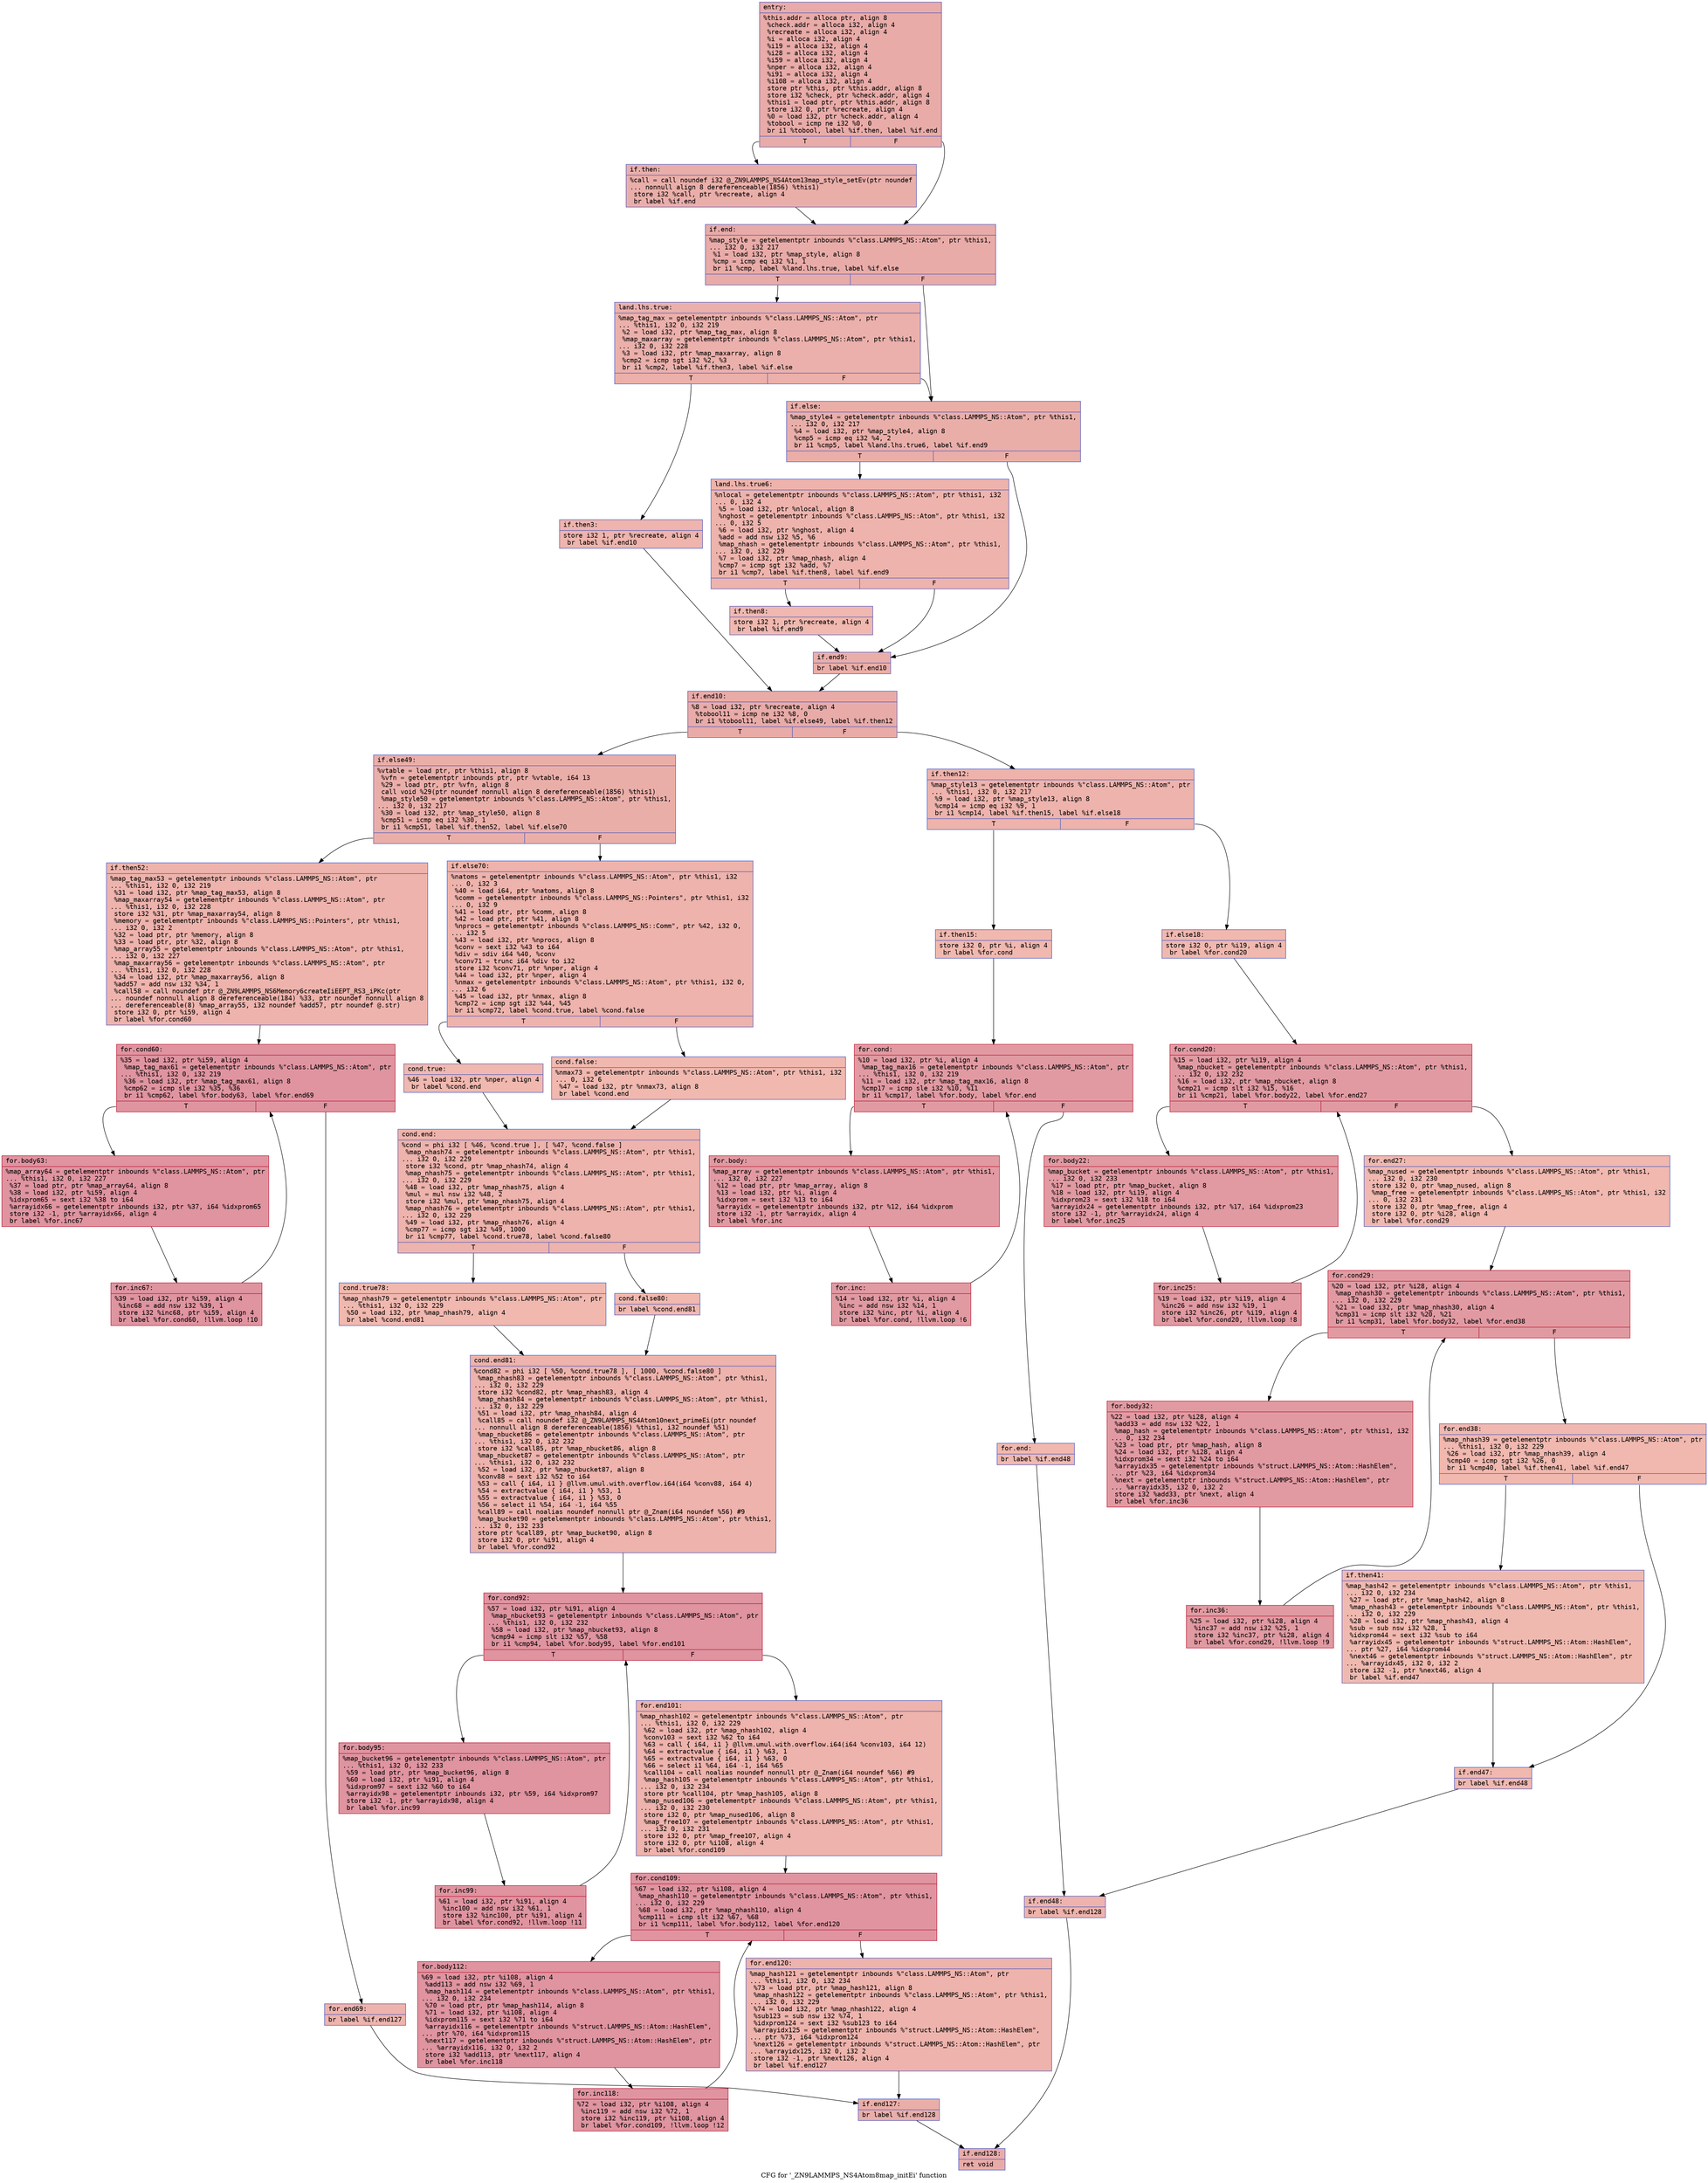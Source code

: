 digraph "CFG for '_ZN9LAMMPS_NS4Atom8map_initEi' function" {
	label="CFG for '_ZN9LAMMPS_NS4Atom8map_initEi' function";

	Node0x562d54253dd0 [shape=record,color="#3d50c3ff", style=filled, fillcolor="#cc403a70" fontname="Courier",label="{entry:\l|  %this.addr = alloca ptr, align 8\l  %check.addr = alloca i32, align 4\l  %recreate = alloca i32, align 4\l  %i = alloca i32, align 4\l  %i19 = alloca i32, align 4\l  %i28 = alloca i32, align 4\l  %i59 = alloca i32, align 4\l  %nper = alloca i32, align 4\l  %i91 = alloca i32, align 4\l  %i108 = alloca i32, align 4\l  store ptr %this, ptr %this.addr, align 8\l  store i32 %check, ptr %check.addr, align 4\l  %this1 = load ptr, ptr %this.addr, align 8\l  store i32 0, ptr %recreate, align 4\l  %0 = load i32, ptr %check.addr, align 4\l  %tobool = icmp ne i32 %0, 0\l  br i1 %tobool, label %if.then, label %if.end\l|{<s0>T|<s1>F}}"];
	Node0x562d54253dd0:s0 -> Node0x562d54255680[tooltip="entry -> if.then\nProbability 62.50%" ];
	Node0x562d54253dd0:s1 -> Node0x562d542556f0[tooltip="entry -> if.end\nProbability 37.50%" ];
	Node0x562d54255680 [shape=record,color="#3d50c3ff", style=filled, fillcolor="#d0473d70" fontname="Courier",label="{if.then:\l|  %call = call noundef i32 @_ZN9LAMMPS_NS4Atom13map_style_setEv(ptr noundef\l... nonnull align 8 dereferenceable(1856) %this1)\l  store i32 %call, ptr %recreate, align 4\l  br label %if.end\l}"];
	Node0x562d54255680 -> Node0x562d542556f0[tooltip="if.then -> if.end\nProbability 100.00%" ];
	Node0x562d542556f0 [shape=record,color="#3d50c3ff", style=filled, fillcolor="#cc403a70" fontname="Courier",label="{if.end:\l|  %map_style = getelementptr inbounds %\"class.LAMMPS_NS::Atom\", ptr %this1,\l... i32 0, i32 217\l  %1 = load i32, ptr %map_style, align 8\l  %cmp = icmp eq i32 %1, 1\l  br i1 %cmp, label %land.lhs.true, label %if.else\l|{<s0>T|<s1>F}}"];
	Node0x562d542556f0:s0 -> Node0x562d54256740[tooltip="if.end -> land.lhs.true\nProbability 50.00%" ];
	Node0x562d542556f0:s1 -> Node0x562d542567c0[tooltip="if.end -> if.else\nProbability 50.00%" ];
	Node0x562d54256740 [shape=record,color="#3d50c3ff", style=filled, fillcolor="#d24b4070" fontname="Courier",label="{land.lhs.true:\l|  %map_tag_max = getelementptr inbounds %\"class.LAMMPS_NS::Atom\", ptr\l... %this1, i32 0, i32 219\l  %2 = load i32, ptr %map_tag_max, align 8\l  %map_maxarray = getelementptr inbounds %\"class.LAMMPS_NS::Atom\", ptr %this1,\l... i32 0, i32 228\l  %3 = load i32, ptr %map_maxarray, align 8\l  %cmp2 = icmp sgt i32 %2, %3\l  br i1 %cmp2, label %if.then3, label %if.else\l|{<s0>T|<s1>F}}"];
	Node0x562d54256740:s0 -> Node0x562d54257050[tooltip="land.lhs.true -> if.then3\nProbability 50.00%" ];
	Node0x562d54256740:s1 -> Node0x562d542567c0[tooltip="land.lhs.true -> if.else\nProbability 50.00%" ];
	Node0x562d54257050 [shape=record,color="#3d50c3ff", style=filled, fillcolor="#d8564670" fontname="Courier",label="{if.then3:\l|  store i32 1, ptr %recreate, align 4\l  br label %if.end10\l}"];
	Node0x562d54257050 -> Node0x562d54257220[tooltip="if.then3 -> if.end10\nProbability 100.00%" ];
	Node0x562d542567c0 [shape=record,color="#3d50c3ff", style=filled, fillcolor="#d0473d70" fontname="Courier",label="{if.else:\l|  %map_style4 = getelementptr inbounds %\"class.LAMMPS_NS::Atom\", ptr %this1,\l... i32 0, i32 217\l  %4 = load i32, ptr %map_style4, align 8\l  %cmp5 = icmp eq i32 %4, 2\l  br i1 %cmp5, label %land.lhs.true6, label %if.end9\l|{<s0>T|<s1>F}}"];
	Node0x562d542567c0:s0 -> Node0x562d54257560[tooltip="if.else -> land.lhs.true6\nProbability 50.00%" ];
	Node0x562d542567c0:s1 -> Node0x562d542575e0[tooltip="if.else -> if.end9\nProbability 50.00%" ];
	Node0x562d54257560 [shape=record,color="#3d50c3ff", style=filled, fillcolor="#d6524470" fontname="Courier",label="{land.lhs.true6:\l|  %nlocal = getelementptr inbounds %\"class.LAMMPS_NS::Atom\", ptr %this1, i32\l... 0, i32 4\l  %5 = load i32, ptr %nlocal, align 8\l  %nghost = getelementptr inbounds %\"class.LAMMPS_NS::Atom\", ptr %this1, i32\l... 0, i32 5\l  %6 = load i32, ptr %nghost, align 4\l  %add = add nsw i32 %5, %6\l  %map_nhash = getelementptr inbounds %\"class.LAMMPS_NS::Atom\", ptr %this1,\l... i32 0, i32 229\l  %7 = load i32, ptr %map_nhash, align 4\l  %cmp7 = icmp sgt i32 %add, %7\l  br i1 %cmp7, label %if.then8, label %if.end9\l|{<s0>T|<s1>F}}"];
	Node0x562d54257560:s0 -> Node0x562d54257d80[tooltip="land.lhs.true6 -> if.then8\nProbability 50.00%" ];
	Node0x562d54257560:s1 -> Node0x562d542575e0[tooltip="land.lhs.true6 -> if.end9\nProbability 50.00%" ];
	Node0x562d54257d80 [shape=record,color="#3d50c3ff", style=filled, fillcolor="#dc5d4a70" fontname="Courier",label="{if.then8:\l|  store i32 1, ptr %recreate, align 4\l  br label %if.end9\l}"];
	Node0x562d54257d80 -> Node0x562d542575e0[tooltip="if.then8 -> if.end9\nProbability 100.00%" ];
	Node0x562d542575e0 [shape=record,color="#3d50c3ff", style=filled, fillcolor="#d0473d70" fontname="Courier",label="{if.end9:\l|  br label %if.end10\l}"];
	Node0x562d542575e0 -> Node0x562d54257220[tooltip="if.end9 -> if.end10\nProbability 100.00%" ];
	Node0x562d54257220 [shape=record,color="#3d50c3ff", style=filled, fillcolor="#cc403a70" fontname="Courier",label="{if.end10:\l|  %8 = load i32, ptr %recreate, align 4\l  %tobool11 = icmp ne i32 %8, 0\l  br i1 %tobool11, label %if.else49, label %if.then12\l|{<s0>T|<s1>F}}"];
	Node0x562d54257220:s0 -> Node0x562d54258170[tooltip="if.end10 -> if.else49\nProbability 62.50%" ];
	Node0x562d54257220:s1 -> Node0x562d542581f0[tooltip="if.end10 -> if.then12\nProbability 37.50%" ];
	Node0x562d542581f0 [shape=record,color="#3d50c3ff", style=filled, fillcolor="#d6524470" fontname="Courier",label="{if.then12:\l|  %map_style13 = getelementptr inbounds %\"class.LAMMPS_NS::Atom\", ptr\l... %this1, i32 0, i32 217\l  %9 = load i32, ptr %map_style13, align 8\l  %cmp14 = icmp eq i32 %9, 1\l  br i1 %cmp14, label %if.then15, label %if.else18\l|{<s0>T|<s1>F}}"];
	Node0x562d542581f0:s0 -> Node0x562d54258d50[tooltip="if.then12 -> if.then15\nProbability 50.00%" ];
	Node0x562d542581f0:s1 -> Node0x562d54258dd0[tooltip="if.then12 -> if.else18\nProbability 50.00%" ];
	Node0x562d54258d50 [shape=record,color="#3d50c3ff", style=filled, fillcolor="#dc5d4a70" fontname="Courier",label="{if.then15:\l|  store i32 0, ptr %i, align 4\l  br label %for.cond\l}"];
	Node0x562d54258d50 -> Node0x562d54258fa0[tooltip="if.then15 -> for.cond\nProbability 100.00%" ];
	Node0x562d54258fa0 [shape=record,color="#b70d28ff", style=filled, fillcolor="#bb1b2c70" fontname="Courier",label="{for.cond:\l|  %10 = load i32, ptr %i, align 4\l  %map_tag_max16 = getelementptr inbounds %\"class.LAMMPS_NS::Atom\", ptr\l... %this1, i32 0, i32 219\l  %11 = load i32, ptr %map_tag_max16, align 8\l  %cmp17 = icmp sle i32 %10, %11\l  br i1 %cmp17, label %for.body, label %for.end\l|{<s0>T|<s1>F}}"];
	Node0x562d54258fa0:s0 -> Node0x562d54259330[tooltip="for.cond -> for.body\nProbability 96.88%" ];
	Node0x562d54258fa0:s1 -> Node0x562d542593b0[tooltip="for.cond -> for.end\nProbability 3.12%" ];
	Node0x562d54259330 [shape=record,color="#b70d28ff", style=filled, fillcolor="#bb1b2c70" fontname="Courier",label="{for.body:\l|  %map_array = getelementptr inbounds %\"class.LAMMPS_NS::Atom\", ptr %this1,\l... i32 0, i32 227\l  %12 = load ptr, ptr %map_array, align 8\l  %13 = load i32, ptr %i, align 4\l  %idxprom = sext i32 %13 to i64\l  %arrayidx = getelementptr inbounds i32, ptr %12, i64 %idxprom\l  store i32 -1, ptr %arrayidx, align 4\l  br label %for.inc\l}"];
	Node0x562d54259330 -> Node0x562d54259fa0[tooltip="for.body -> for.inc\nProbability 100.00%" ];
	Node0x562d54259fa0 [shape=record,color="#b70d28ff", style=filled, fillcolor="#bb1b2c70" fontname="Courier",label="{for.inc:\l|  %14 = load i32, ptr %i, align 4\l  %inc = add nsw i32 %14, 1\l  store i32 %inc, ptr %i, align 4\l  br label %for.cond, !llvm.loop !6\l}"];
	Node0x562d54259fa0 -> Node0x562d54258fa0[tooltip="for.inc -> for.cond\nProbability 100.00%" ];
	Node0x562d542593b0 [shape=record,color="#3d50c3ff", style=filled, fillcolor="#dc5d4a70" fontname="Courier",label="{for.end:\l|  br label %if.end48\l}"];
	Node0x562d542593b0 -> Node0x562d5425ae20[tooltip="for.end -> if.end48\nProbability 100.00%" ];
	Node0x562d54258dd0 [shape=record,color="#3d50c3ff", style=filled, fillcolor="#dc5d4a70" fontname="Courier",label="{if.else18:\l|  store i32 0, ptr %i19, align 4\l  br label %for.cond20\l}"];
	Node0x562d54258dd0 -> Node0x562d5425afb0[tooltip="if.else18 -> for.cond20\nProbability 100.00%" ];
	Node0x562d5425afb0 [shape=record,color="#b70d28ff", style=filled, fillcolor="#bb1b2c70" fontname="Courier",label="{for.cond20:\l|  %15 = load i32, ptr %i19, align 4\l  %map_nbucket = getelementptr inbounds %\"class.LAMMPS_NS::Atom\", ptr %this1,\l... i32 0, i32 232\l  %16 = load i32, ptr %map_nbucket, align 8\l  %cmp21 = icmp slt i32 %15, %16\l  br i1 %cmp21, label %for.body22, label %for.end27\l|{<s0>T|<s1>F}}"];
	Node0x562d5425afb0:s0 -> Node0x562d5425b370[tooltip="for.cond20 -> for.body22\nProbability 96.88%" ];
	Node0x562d5425afb0:s1 -> Node0x562d5425b3f0[tooltip="for.cond20 -> for.end27\nProbability 3.12%" ];
	Node0x562d5425b370 [shape=record,color="#b70d28ff", style=filled, fillcolor="#bb1b2c70" fontname="Courier",label="{for.body22:\l|  %map_bucket = getelementptr inbounds %\"class.LAMMPS_NS::Atom\", ptr %this1,\l... i32 0, i32 233\l  %17 = load ptr, ptr %map_bucket, align 8\l  %18 = load i32, ptr %i19, align 4\l  %idxprom23 = sext i32 %18 to i64\l  %arrayidx24 = getelementptr inbounds i32, ptr %17, i64 %idxprom23\l  store i32 -1, ptr %arrayidx24, align 4\l  br label %for.inc25\l}"];
	Node0x562d5425b370 -> Node0x562d5425b950[tooltip="for.body22 -> for.inc25\nProbability 100.00%" ];
	Node0x562d5425b950 [shape=record,color="#b70d28ff", style=filled, fillcolor="#bb1b2c70" fontname="Courier",label="{for.inc25:\l|  %19 = load i32, ptr %i19, align 4\l  %inc26 = add nsw i32 %19, 1\l  store i32 %inc26, ptr %i19, align 4\l  br label %for.cond20, !llvm.loop !8\l}"];
	Node0x562d5425b950 -> Node0x562d5425afb0[tooltip="for.inc25 -> for.cond20\nProbability 100.00%" ];
	Node0x562d5425b3f0 [shape=record,color="#3d50c3ff", style=filled, fillcolor="#dc5d4a70" fontname="Courier",label="{for.end27:\l|  %map_nused = getelementptr inbounds %\"class.LAMMPS_NS::Atom\", ptr %this1,\l... i32 0, i32 230\l  store i32 0, ptr %map_nused, align 8\l  %map_free = getelementptr inbounds %\"class.LAMMPS_NS::Atom\", ptr %this1, i32\l... 0, i32 231\l  store i32 0, ptr %map_free, align 4\l  store i32 0, ptr %i28, align 4\l  br label %for.cond29\l}"];
	Node0x562d5425b3f0 -> Node0x562d5425c1f0[tooltip="for.end27 -> for.cond29\nProbability 100.00%" ];
	Node0x562d5425c1f0 [shape=record,color="#b70d28ff", style=filled, fillcolor="#bb1b2c70" fontname="Courier",label="{for.cond29:\l|  %20 = load i32, ptr %i28, align 4\l  %map_nhash30 = getelementptr inbounds %\"class.LAMMPS_NS::Atom\", ptr %this1,\l... i32 0, i32 229\l  %21 = load i32, ptr %map_nhash30, align 4\l  %cmp31 = icmp slt i32 %20, %21\l  br i1 %cmp31, label %for.body32, label %for.end38\l|{<s0>T|<s1>F}}"];
	Node0x562d5425c1f0:s0 -> Node0x562d5425c580[tooltip="for.cond29 -> for.body32\nProbability 96.88%" ];
	Node0x562d5425c1f0:s1 -> Node0x562d5425c600[tooltip="for.cond29 -> for.end38\nProbability 3.12%" ];
	Node0x562d5425c580 [shape=record,color="#b70d28ff", style=filled, fillcolor="#bb1b2c70" fontname="Courier",label="{for.body32:\l|  %22 = load i32, ptr %i28, align 4\l  %add33 = add nsw i32 %22, 1\l  %map_hash = getelementptr inbounds %\"class.LAMMPS_NS::Atom\", ptr %this1, i32\l... 0, i32 234\l  %23 = load ptr, ptr %map_hash, align 8\l  %24 = load i32, ptr %i28, align 4\l  %idxprom34 = sext i32 %24 to i64\l  %arrayidx35 = getelementptr inbounds %\"struct.LAMMPS_NS::Atom::HashElem\",\l... ptr %23, i64 %idxprom34\l  %next = getelementptr inbounds %\"struct.LAMMPS_NS::Atom::HashElem\", ptr\l... %arrayidx35, i32 0, i32 2\l  store i32 %add33, ptr %next, align 4\l  br label %for.inc36\l}"];
	Node0x562d5425c580 -> Node0x562d5425cd70[tooltip="for.body32 -> for.inc36\nProbability 100.00%" ];
	Node0x562d5425cd70 [shape=record,color="#b70d28ff", style=filled, fillcolor="#bb1b2c70" fontname="Courier",label="{for.inc36:\l|  %25 = load i32, ptr %i28, align 4\l  %inc37 = add nsw i32 %25, 1\l  store i32 %inc37, ptr %i28, align 4\l  br label %for.cond29, !llvm.loop !9\l}"];
	Node0x562d5425cd70 -> Node0x562d5425c1f0[tooltip="for.inc36 -> for.cond29\nProbability 100.00%" ];
	Node0x562d5425c600 [shape=record,color="#3d50c3ff", style=filled, fillcolor="#dc5d4a70" fontname="Courier",label="{for.end38:\l|  %map_nhash39 = getelementptr inbounds %\"class.LAMMPS_NS::Atom\", ptr\l... %this1, i32 0, i32 229\l  %26 = load i32, ptr %map_nhash39, align 4\l  %cmp40 = icmp sgt i32 %26, 0\l  br i1 %cmp40, label %if.then41, label %if.end47\l|{<s0>T|<s1>F}}"];
	Node0x562d5425c600:s0 -> Node0x562d5425d410[tooltip="for.end38 -> if.then41\nProbability 62.50%" ];
	Node0x562d5425c600:s1 -> Node0x562d5425d490[tooltip="for.end38 -> if.end47\nProbability 37.50%" ];
	Node0x562d5425d410 [shape=record,color="#3d50c3ff", style=filled, fillcolor="#de614d70" fontname="Courier",label="{if.then41:\l|  %map_hash42 = getelementptr inbounds %\"class.LAMMPS_NS::Atom\", ptr %this1,\l... i32 0, i32 234\l  %27 = load ptr, ptr %map_hash42, align 8\l  %map_nhash43 = getelementptr inbounds %\"class.LAMMPS_NS::Atom\", ptr %this1,\l... i32 0, i32 229\l  %28 = load i32, ptr %map_nhash43, align 4\l  %sub = sub nsw i32 %28, 1\l  %idxprom44 = sext i32 %sub to i64\l  %arrayidx45 = getelementptr inbounds %\"struct.LAMMPS_NS::Atom::HashElem\",\l... ptr %27, i64 %idxprom44\l  %next46 = getelementptr inbounds %\"struct.LAMMPS_NS::Atom::HashElem\", ptr\l... %arrayidx45, i32 0, i32 2\l  store i32 -1, ptr %next46, align 4\l  br label %if.end47\l}"];
	Node0x562d5425d410 -> Node0x562d5425d490[tooltip="if.then41 -> if.end47\nProbability 100.00%" ];
	Node0x562d5425d490 [shape=record,color="#3d50c3ff", style=filled, fillcolor="#dc5d4a70" fontname="Courier",label="{if.end47:\l|  br label %if.end48\l}"];
	Node0x562d5425d490 -> Node0x562d5425ae20[tooltip="if.end47 -> if.end48\nProbability 100.00%" ];
	Node0x562d5425ae20 [shape=record,color="#3d50c3ff", style=filled, fillcolor="#d6524470" fontname="Courier",label="{if.end48:\l|  br label %if.end128\l}"];
	Node0x562d5425ae20 -> Node0x562d542584d0[tooltip="if.end48 -> if.end128\nProbability 100.00%" ];
	Node0x562d54258170 [shape=record,color="#3d50c3ff", style=filled, fillcolor="#d0473d70" fontname="Courier",label="{if.else49:\l|  %vtable = load ptr, ptr %this1, align 8\l  %vfn = getelementptr inbounds ptr, ptr %vtable, i64 13\l  %29 = load ptr, ptr %vfn, align 8\l  call void %29(ptr noundef nonnull align 8 dereferenceable(1856) %this1)\l  %map_style50 = getelementptr inbounds %\"class.LAMMPS_NS::Atom\", ptr %this1,\l... i32 0, i32 217\l  %30 = load i32, ptr %map_style50, align 8\l  %cmp51 = icmp eq i32 %30, 1\l  br i1 %cmp51, label %if.then52, label %if.else70\l|{<s0>T|<s1>F}}"];
	Node0x562d54258170:s0 -> Node0x562d5425eb60[tooltip="if.else49 -> if.then52\nProbability 50.00%" ];
	Node0x562d54258170:s1 -> Node0x562d5425ebb0[tooltip="if.else49 -> if.else70\nProbability 50.00%" ];
	Node0x562d5425eb60 [shape=record,color="#3d50c3ff", style=filled, fillcolor="#d6524470" fontname="Courier",label="{if.then52:\l|  %map_tag_max53 = getelementptr inbounds %\"class.LAMMPS_NS::Atom\", ptr\l... %this1, i32 0, i32 219\l  %31 = load i32, ptr %map_tag_max53, align 8\l  %map_maxarray54 = getelementptr inbounds %\"class.LAMMPS_NS::Atom\", ptr\l... %this1, i32 0, i32 228\l  store i32 %31, ptr %map_maxarray54, align 8\l  %memory = getelementptr inbounds %\"class.LAMMPS_NS::Pointers\", ptr %this1,\l... i32 0, i32 2\l  %32 = load ptr, ptr %memory, align 8\l  %33 = load ptr, ptr %32, align 8\l  %map_array55 = getelementptr inbounds %\"class.LAMMPS_NS::Atom\", ptr %this1,\l... i32 0, i32 227\l  %map_maxarray56 = getelementptr inbounds %\"class.LAMMPS_NS::Atom\", ptr\l... %this1, i32 0, i32 228\l  %34 = load i32, ptr %map_maxarray56, align 8\l  %add57 = add nsw i32 %34, 1\l  %call58 = call noundef ptr @_ZN9LAMMPS_NS6Memory6createIiEEPT_RS3_iPKc(ptr\l... noundef nonnull align 8 dereferenceable(184) %33, ptr noundef nonnull align 8\l... dereferenceable(8) %map_array55, i32 noundef %add57, ptr noundef @.str)\l  store i32 0, ptr %i59, align 4\l  br label %for.cond60\l}"];
	Node0x562d5425eb60 -> Node0x562d5425fe70[tooltip="if.then52 -> for.cond60\nProbability 100.00%" ];
	Node0x562d5425fe70 [shape=record,color="#b70d28ff", style=filled, fillcolor="#b70d2870" fontname="Courier",label="{for.cond60:\l|  %35 = load i32, ptr %i59, align 4\l  %map_tag_max61 = getelementptr inbounds %\"class.LAMMPS_NS::Atom\", ptr\l... %this1, i32 0, i32 219\l  %36 = load i32, ptr %map_tag_max61, align 8\l  %cmp62 = icmp sle i32 %35, %36\l  br i1 %cmp62, label %for.body63, label %for.end69\l|{<s0>T|<s1>F}}"];
	Node0x562d5425fe70:s0 -> Node0x562d54260230[tooltip="for.cond60 -> for.body63\nProbability 96.88%" ];
	Node0x562d5425fe70:s1 -> Node0x562d542602b0[tooltip="for.cond60 -> for.end69\nProbability 3.12%" ];
	Node0x562d54260230 [shape=record,color="#b70d28ff", style=filled, fillcolor="#b70d2870" fontname="Courier",label="{for.body63:\l|  %map_array64 = getelementptr inbounds %\"class.LAMMPS_NS::Atom\", ptr\l... %this1, i32 0, i32 227\l  %37 = load ptr, ptr %map_array64, align 8\l  %38 = load i32, ptr %i59, align 4\l  %idxprom65 = sext i32 %38 to i64\l  %arrayidx66 = getelementptr inbounds i32, ptr %37, i64 %idxprom65\l  store i32 -1, ptr %arrayidx66, align 4\l  br label %for.inc67\l}"];
	Node0x562d54260230 -> Node0x562d54260840[tooltip="for.body63 -> for.inc67\nProbability 100.00%" ];
	Node0x562d54260840 [shape=record,color="#b70d28ff", style=filled, fillcolor="#b70d2870" fontname="Courier",label="{for.inc67:\l|  %39 = load i32, ptr %i59, align 4\l  %inc68 = add nsw i32 %39, 1\l  store i32 %inc68, ptr %i59, align 4\l  br label %for.cond60, !llvm.loop !10\l}"];
	Node0x562d54260840 -> Node0x562d5425fe70[tooltip="for.inc67 -> for.cond60\nProbability 100.00%" ];
	Node0x562d542602b0 [shape=record,color="#3d50c3ff", style=filled, fillcolor="#d6524470" fontname="Courier",label="{for.end69:\l|  br label %if.end127\l}"];
	Node0x562d542602b0 -> Node0x562d54260c80[tooltip="for.end69 -> if.end127\nProbability 100.00%" ];
	Node0x562d5425ebb0 [shape=record,color="#3d50c3ff", style=filled, fillcolor="#d6524470" fontname="Courier",label="{if.else70:\l|  %natoms = getelementptr inbounds %\"class.LAMMPS_NS::Atom\", ptr %this1, i32\l... 0, i32 3\l  %40 = load i64, ptr %natoms, align 8\l  %comm = getelementptr inbounds %\"class.LAMMPS_NS::Pointers\", ptr %this1, i32\l... 0, i32 9\l  %41 = load ptr, ptr %comm, align 8\l  %42 = load ptr, ptr %41, align 8\l  %nprocs = getelementptr inbounds %\"class.LAMMPS_NS::Comm\", ptr %42, i32 0,\l... i32 5\l  %43 = load i32, ptr %nprocs, align 8\l  %conv = sext i32 %43 to i64\l  %div = sdiv i64 %40, %conv\l  %conv71 = trunc i64 %div to i32\l  store i32 %conv71, ptr %nper, align 4\l  %44 = load i32, ptr %nper, align 4\l  %nmax = getelementptr inbounds %\"class.LAMMPS_NS::Atom\", ptr %this1, i32 0,\l... i32 6\l  %45 = load i32, ptr %nmax, align 8\l  %cmp72 = icmp sgt i32 %44, %45\l  br i1 %cmp72, label %cond.true, label %cond.false\l|{<s0>T|<s1>F}}"];
	Node0x562d5425ebb0:s0 -> Node0x562d542617a0[tooltip="if.else70 -> cond.true\nProbability 50.00%" ];
	Node0x562d5425ebb0:s1 -> Node0x562d54261820[tooltip="if.else70 -> cond.false\nProbability 50.00%" ];
	Node0x562d542617a0 [shape=record,color="#3d50c3ff", style=filled, fillcolor="#dc5d4a70" fontname="Courier",label="{cond.true:\l|  %46 = load i32, ptr %nper, align 4\l  br label %cond.end\l}"];
	Node0x562d542617a0 -> Node0x562d542619d0[tooltip="cond.true -> cond.end\nProbability 100.00%" ];
	Node0x562d54261820 [shape=record,color="#3d50c3ff", style=filled, fillcolor="#dc5d4a70" fontname="Courier",label="{cond.false:\l|  %nmax73 = getelementptr inbounds %\"class.LAMMPS_NS::Atom\", ptr %this1, i32\l... 0, i32 6\l  %47 = load i32, ptr %nmax73, align 8\l  br label %cond.end\l}"];
	Node0x562d54261820 -> Node0x562d542619d0[tooltip="cond.false -> cond.end\nProbability 100.00%" ];
	Node0x562d542619d0 [shape=record,color="#3d50c3ff", style=filled, fillcolor="#d6524470" fontname="Courier",label="{cond.end:\l|  %cond = phi i32 [ %46, %cond.true ], [ %47, %cond.false ]\l  %map_nhash74 = getelementptr inbounds %\"class.LAMMPS_NS::Atom\", ptr %this1,\l... i32 0, i32 229\l  store i32 %cond, ptr %map_nhash74, align 4\l  %map_nhash75 = getelementptr inbounds %\"class.LAMMPS_NS::Atom\", ptr %this1,\l... i32 0, i32 229\l  %48 = load i32, ptr %map_nhash75, align 4\l  %mul = mul nsw i32 %48, 2\l  store i32 %mul, ptr %map_nhash75, align 4\l  %map_nhash76 = getelementptr inbounds %\"class.LAMMPS_NS::Atom\", ptr %this1,\l... i32 0, i32 229\l  %49 = load i32, ptr %map_nhash76, align 4\l  %cmp77 = icmp sgt i32 %49, 1000\l  br i1 %cmp77, label %cond.true78, label %cond.false80\l|{<s0>T|<s1>F}}"];
	Node0x562d542619d0:s0 -> Node0x562d54262b60[tooltip="cond.end -> cond.true78\nProbability 50.00%" ];
	Node0x562d542619d0:s1 -> Node0x562d54262c40[tooltip="cond.end -> cond.false80\nProbability 50.00%" ];
	Node0x562d54262b60 [shape=record,color="#3d50c3ff", style=filled, fillcolor="#dc5d4a70" fontname="Courier",label="{cond.true78:\l|  %map_nhash79 = getelementptr inbounds %\"class.LAMMPS_NS::Atom\", ptr\l... %this1, i32 0, i32 229\l  %50 = load i32, ptr %map_nhash79, align 4\l  br label %cond.end81\l}"];
	Node0x562d54262b60 -> Node0x562d54262f40[tooltip="cond.true78 -> cond.end81\nProbability 100.00%" ];
	Node0x562d54262c40 [shape=record,color="#3d50c3ff", style=filled, fillcolor="#dc5d4a70" fontname="Courier",label="{cond.false80:\l|  br label %cond.end81\l}"];
	Node0x562d54262c40 -> Node0x562d54262f40[tooltip="cond.false80 -> cond.end81\nProbability 100.00%" ];
	Node0x562d54262f40 [shape=record,color="#3d50c3ff", style=filled, fillcolor="#d6524470" fontname="Courier",label="{cond.end81:\l|  %cond82 = phi i32 [ %50, %cond.true78 ], [ 1000, %cond.false80 ]\l  %map_nhash83 = getelementptr inbounds %\"class.LAMMPS_NS::Atom\", ptr %this1,\l... i32 0, i32 229\l  store i32 %cond82, ptr %map_nhash83, align 4\l  %map_nhash84 = getelementptr inbounds %\"class.LAMMPS_NS::Atom\", ptr %this1,\l... i32 0, i32 229\l  %51 = load i32, ptr %map_nhash84, align 4\l  %call85 = call noundef i32 @_ZN9LAMMPS_NS4Atom10next_primeEi(ptr noundef\l... nonnull align 8 dereferenceable(1856) %this1, i32 noundef %51)\l  %map_nbucket86 = getelementptr inbounds %\"class.LAMMPS_NS::Atom\", ptr\l... %this1, i32 0, i32 232\l  store i32 %call85, ptr %map_nbucket86, align 8\l  %map_nbucket87 = getelementptr inbounds %\"class.LAMMPS_NS::Atom\", ptr\l... %this1, i32 0, i32 232\l  %52 = load i32, ptr %map_nbucket87, align 8\l  %conv88 = sext i32 %52 to i64\l  %53 = call \{ i64, i1 \} @llvm.umul.with.overflow.i64(i64 %conv88, i64 4)\l  %54 = extractvalue \{ i64, i1 \} %53, 1\l  %55 = extractvalue \{ i64, i1 \} %53, 0\l  %56 = select i1 %54, i64 -1, i64 %55\l  %call89 = call noalias noundef nonnull ptr @_Znam(i64 noundef %56) #9\l  %map_bucket90 = getelementptr inbounds %\"class.LAMMPS_NS::Atom\", ptr %this1,\l... i32 0, i32 233\l  store ptr %call89, ptr %map_bucket90, align 8\l  store i32 0, ptr %i91, align 4\l  br label %for.cond92\l}"];
	Node0x562d54262f40 -> Node0x562d54264490[tooltip="cond.end81 -> for.cond92\nProbability 100.00%" ];
	Node0x562d54264490 [shape=record,color="#b70d28ff", style=filled, fillcolor="#b70d2870" fontname="Courier",label="{for.cond92:\l|  %57 = load i32, ptr %i91, align 4\l  %map_nbucket93 = getelementptr inbounds %\"class.LAMMPS_NS::Atom\", ptr\l... %this1, i32 0, i32 232\l  %58 = load i32, ptr %map_nbucket93, align 8\l  %cmp94 = icmp slt i32 %57, %58\l  br i1 %cmp94, label %for.body95, label %for.end101\l|{<s0>T|<s1>F}}"];
	Node0x562d54264490:s0 -> Node0x562d54264880[tooltip="for.cond92 -> for.body95\nProbability 96.88%" ];
	Node0x562d54264490:s1 -> Node0x562d54264900[tooltip="for.cond92 -> for.end101\nProbability 3.12%" ];
	Node0x562d54264880 [shape=record,color="#b70d28ff", style=filled, fillcolor="#b70d2870" fontname="Courier",label="{for.body95:\l|  %map_bucket96 = getelementptr inbounds %\"class.LAMMPS_NS::Atom\", ptr\l... %this1, i32 0, i32 233\l  %59 = load ptr, ptr %map_bucket96, align 8\l  %60 = load i32, ptr %i91, align 4\l  %idxprom97 = sext i32 %60 to i64\l  %arrayidx98 = getelementptr inbounds i32, ptr %59, i64 %idxprom97\l  store i32 -1, ptr %arrayidx98, align 4\l  br label %for.inc99\l}"];
	Node0x562d54264880 -> Node0x562d54264e90[tooltip="for.body95 -> for.inc99\nProbability 100.00%" ];
	Node0x562d54264e90 [shape=record,color="#b70d28ff", style=filled, fillcolor="#b70d2870" fontname="Courier",label="{for.inc99:\l|  %61 = load i32, ptr %i91, align 4\l  %inc100 = add nsw i32 %61, 1\l  store i32 %inc100, ptr %i91, align 4\l  br label %for.cond92, !llvm.loop !11\l}"];
	Node0x562d54264e90 -> Node0x562d54264490[tooltip="for.inc99 -> for.cond92\nProbability 100.00%" ];
	Node0x562d54264900 [shape=record,color="#3d50c3ff", style=filled, fillcolor="#d6524470" fontname="Courier",label="{for.end101:\l|  %map_nhash102 = getelementptr inbounds %\"class.LAMMPS_NS::Atom\", ptr\l... %this1, i32 0, i32 229\l  %62 = load i32, ptr %map_nhash102, align 4\l  %conv103 = sext i32 %62 to i64\l  %63 = call \{ i64, i1 \} @llvm.umul.with.overflow.i64(i64 %conv103, i64 12)\l  %64 = extractvalue \{ i64, i1 \} %63, 1\l  %65 = extractvalue \{ i64, i1 \} %63, 0\l  %66 = select i1 %64, i64 -1, i64 %65\l  %call104 = call noalias noundef nonnull ptr @_Znam(i64 noundef %66) #9\l  %map_hash105 = getelementptr inbounds %\"class.LAMMPS_NS::Atom\", ptr %this1,\l... i32 0, i32 234\l  store ptr %call104, ptr %map_hash105, align 8\l  %map_nused106 = getelementptr inbounds %\"class.LAMMPS_NS::Atom\", ptr %this1,\l... i32 0, i32 230\l  store i32 0, ptr %map_nused106, align 8\l  %map_free107 = getelementptr inbounds %\"class.LAMMPS_NS::Atom\", ptr %this1,\l... i32 0, i32 231\l  store i32 0, ptr %map_free107, align 4\l  store i32 0, ptr %i108, align 4\l  br label %for.cond109\l}"];
	Node0x562d54264900 -> Node0x562d54265ea0[tooltip="for.end101 -> for.cond109\nProbability 100.00%" ];
	Node0x562d54265ea0 [shape=record,color="#b70d28ff", style=filled, fillcolor="#b70d2870" fontname="Courier",label="{for.cond109:\l|  %67 = load i32, ptr %i108, align 4\l  %map_nhash110 = getelementptr inbounds %\"class.LAMMPS_NS::Atom\", ptr %this1,\l... i32 0, i32 229\l  %68 = load i32, ptr %map_nhash110, align 4\l  %cmp111 = icmp slt i32 %67, %68\l  br i1 %cmp111, label %for.body112, label %for.end120\l|{<s0>T|<s1>F}}"];
	Node0x562d54265ea0:s0 -> Node0x562d54266230[tooltip="for.cond109 -> for.body112\nProbability 96.88%" ];
	Node0x562d54265ea0:s1 -> Node0x562d542662b0[tooltip="for.cond109 -> for.end120\nProbability 3.12%" ];
	Node0x562d54266230 [shape=record,color="#b70d28ff", style=filled, fillcolor="#b70d2870" fontname="Courier",label="{for.body112:\l|  %69 = load i32, ptr %i108, align 4\l  %add113 = add nsw i32 %69, 1\l  %map_hash114 = getelementptr inbounds %\"class.LAMMPS_NS::Atom\", ptr %this1,\l... i32 0, i32 234\l  %70 = load ptr, ptr %map_hash114, align 8\l  %71 = load i32, ptr %i108, align 4\l  %idxprom115 = sext i32 %71 to i64\l  %arrayidx116 = getelementptr inbounds %\"struct.LAMMPS_NS::Atom::HashElem\",\l... ptr %70, i64 %idxprom115\l  %next117 = getelementptr inbounds %\"struct.LAMMPS_NS::Atom::HashElem\", ptr\l... %arrayidx116, i32 0, i32 2\l  store i32 %add113, ptr %next117, align 4\l  br label %for.inc118\l}"];
	Node0x562d54266230 -> Node0x562d542669f0[tooltip="for.body112 -> for.inc118\nProbability 100.00%" ];
	Node0x562d542669f0 [shape=record,color="#b70d28ff", style=filled, fillcolor="#b70d2870" fontname="Courier",label="{for.inc118:\l|  %72 = load i32, ptr %i108, align 4\l  %inc119 = add nsw i32 %72, 1\l  store i32 %inc119, ptr %i108, align 4\l  br label %for.cond109, !llvm.loop !12\l}"];
	Node0x562d542669f0 -> Node0x562d54265ea0[tooltip="for.inc118 -> for.cond109\nProbability 100.00%" ];
	Node0x562d542662b0 [shape=record,color="#3d50c3ff", style=filled, fillcolor="#d6524470" fontname="Courier",label="{for.end120:\l|  %map_hash121 = getelementptr inbounds %\"class.LAMMPS_NS::Atom\", ptr\l... %this1, i32 0, i32 234\l  %73 = load ptr, ptr %map_hash121, align 8\l  %map_nhash122 = getelementptr inbounds %\"class.LAMMPS_NS::Atom\", ptr %this1,\l... i32 0, i32 229\l  %74 = load i32, ptr %map_nhash122, align 4\l  %sub123 = sub nsw i32 %74, 1\l  %idxprom124 = sext i32 %sub123 to i64\l  %arrayidx125 = getelementptr inbounds %\"struct.LAMMPS_NS::Atom::HashElem\",\l... ptr %73, i64 %idxprom124\l  %next126 = getelementptr inbounds %\"struct.LAMMPS_NS::Atom::HashElem\", ptr\l... %arrayidx125, i32 0, i32 2\l  store i32 -1, ptr %next126, align 4\l  br label %if.end127\l}"];
	Node0x562d542662b0 -> Node0x562d54260c80[tooltip="for.end120 -> if.end127\nProbability 100.00%" ];
	Node0x562d54260c80 [shape=record,color="#3d50c3ff", style=filled, fillcolor="#d0473d70" fontname="Courier",label="{if.end127:\l|  br label %if.end128\l}"];
	Node0x562d54260c80 -> Node0x562d542584d0[tooltip="if.end127 -> if.end128\nProbability 100.00%" ];
	Node0x562d542584d0 [shape=record,color="#3d50c3ff", style=filled, fillcolor="#cc403a70" fontname="Courier",label="{if.end128:\l|  ret void\l}"];
}
